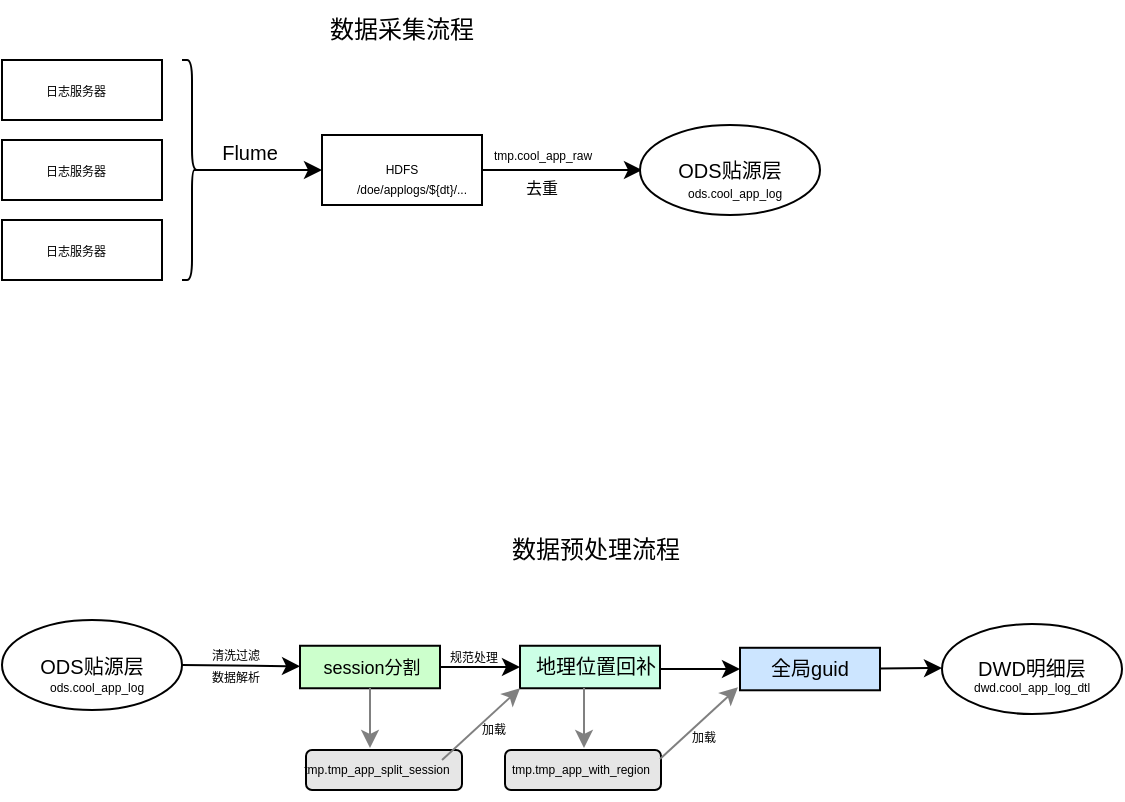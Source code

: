 <mxfile version="18.0.1" type="device"><diagram id="eRSgj1qXR7dHZXu-lRIz" name="第 1 页"><mxGraphModel dx="762" dy="431" grid="1" gridSize="10" guides="1" tooltips="1" connect="1" arrows="1" fold="1" page="1" pageScale="1" pageWidth="827" pageHeight="1169" math="0" shadow="0"><root><mxCell id="0"/><mxCell id="1" parent="0"/><mxCell id="q3Mf1EkechfPd-j5QihB-1" value="数据预处理流程" style="text;html=1;strokeColor=none;fillColor=none;align=center;verticalAlign=middle;whiteSpace=wrap;rounded=0;" vertex="1" parent="1"><mxGeometry x="287" y="290" width="120" height="30" as="geometry"/></mxCell><mxCell id="q3Mf1EkechfPd-j5QihB-3" value="数据采集流程" style="text;html=1;strokeColor=none;fillColor=none;align=center;verticalAlign=middle;whiteSpace=wrap;rounded=0;" vertex="1" parent="1"><mxGeometry x="180" y="30" width="140" height="30" as="geometry"/></mxCell><mxCell id="q3Mf1EkechfPd-j5QihB-4" value="" style="rounded=0;whiteSpace=wrap;html=1;" vertex="1" parent="1"><mxGeometry x="50" y="60" width="80" height="30" as="geometry"/></mxCell><mxCell id="q3Mf1EkechfPd-j5QihB-5" value="&lt;font style=&quot;font-size: 6px;&quot;&gt;日志服务器&lt;/font&gt;" style="text;html=1;strokeColor=none;fillColor=none;align=center;verticalAlign=middle;whiteSpace=wrap;rounded=0;" vertex="1" parent="1"><mxGeometry x="57" y="64" width="60" height="20" as="geometry"/></mxCell><mxCell id="q3Mf1EkechfPd-j5QihB-6" value="" style="rounded=0;whiteSpace=wrap;html=1;" vertex="1" parent="1"><mxGeometry x="50" y="100" width="80" height="30" as="geometry"/></mxCell><mxCell id="q3Mf1EkechfPd-j5QihB-7" value="&lt;font style=&quot;font-size: 6px;&quot;&gt;日志服务器&lt;/font&gt;" style="text;html=1;strokeColor=none;fillColor=none;align=center;verticalAlign=middle;whiteSpace=wrap;rounded=0;" vertex="1" parent="1"><mxGeometry x="57" y="104" width="60" height="20" as="geometry"/></mxCell><mxCell id="q3Mf1EkechfPd-j5QihB-8" value="" style="rounded=0;whiteSpace=wrap;html=1;" vertex="1" parent="1"><mxGeometry x="50" y="140" width="80" height="30" as="geometry"/></mxCell><mxCell id="q3Mf1EkechfPd-j5QihB-9" value="&lt;font style=&quot;font-size: 6px;&quot;&gt;日志服务器&lt;/font&gt;" style="text;html=1;strokeColor=none;fillColor=none;align=center;verticalAlign=middle;whiteSpace=wrap;rounded=0;" vertex="1" parent="1"><mxGeometry x="57" y="144" width="60" height="20" as="geometry"/></mxCell><mxCell id="q3Mf1EkechfPd-j5QihB-11" value="" style="shape=curlyBracket;whiteSpace=wrap;html=1;rounded=1;flipH=1;fontSize=6;size=0.5;" vertex="1" parent="1"><mxGeometry x="140" y="60" width="10" height="110" as="geometry"/></mxCell><mxCell id="q3Mf1EkechfPd-j5QihB-12" value="" style="endArrow=classic;html=1;rounded=0;fontSize=6;exitX=0.1;exitY=0.5;exitDx=0;exitDy=0;exitPerimeter=0;" edge="1" parent="1" source="q3Mf1EkechfPd-j5QihB-11"><mxGeometry width="50" height="50" relative="1" as="geometry"><mxPoint x="360" y="130" as="sourcePoint"/><mxPoint x="210" y="115" as="targetPoint"/></mxGeometry></mxCell><mxCell id="q3Mf1EkechfPd-j5QihB-13" value="" style="rounded=0;whiteSpace=wrap;html=1;fontSize=6;" vertex="1" parent="1"><mxGeometry x="210" y="97.5" width="80" height="35" as="geometry"/></mxCell><mxCell id="q3Mf1EkechfPd-j5QihB-14" value="HDFS" style="text;html=1;strokeColor=none;fillColor=none;align=center;verticalAlign=middle;whiteSpace=wrap;rounded=0;fontSize=6;" vertex="1" parent="1"><mxGeometry x="220" y="100" width="60" height="30" as="geometry"/></mxCell><mxCell id="q3Mf1EkechfPd-j5QihB-15" value="" style="endArrow=classic;html=1;rounded=0;fontSize=6;exitX=1;exitY=0.5;exitDx=0;exitDy=0;" edge="1" parent="1" source="q3Mf1EkechfPd-j5QihB-13"><mxGeometry width="50" height="50" relative="1" as="geometry"><mxPoint x="360" y="130" as="sourcePoint"/><mxPoint x="370" y="115" as="targetPoint"/></mxGeometry></mxCell><mxCell id="q3Mf1EkechfPd-j5QihB-16" value="" style="ellipse;whiteSpace=wrap;html=1;fontSize=6;" vertex="1" parent="1"><mxGeometry x="369" y="92.5" width="90" height="45" as="geometry"/></mxCell><mxCell id="q3Mf1EkechfPd-j5QihB-17" value="&lt;font style=&quot;font-size: 10px;&quot;&gt;ODS贴源层&lt;/font&gt;" style="text;html=1;strokeColor=none;fillColor=none;align=center;verticalAlign=middle;whiteSpace=wrap;rounded=0;fontSize=6;" vertex="1" parent="1"><mxGeometry x="384" y="100" width="60" height="30" as="geometry"/></mxCell><mxCell id="q3Mf1EkechfPd-j5QihB-18" value="&lt;font style=&quot;font-size: 8px;&quot;&gt;去重&lt;/font&gt;" style="text;html=1;strokeColor=none;fillColor=none;align=center;verticalAlign=middle;whiteSpace=wrap;rounded=0;fontSize=10;" vertex="1" parent="1"><mxGeometry x="290" y="107.5" width="60" height="30" as="geometry"/></mxCell><mxCell id="q3Mf1EkechfPd-j5QihB-19" value="&lt;div data-docx-has-block-data=&quot;false&quot; data-page-id=&quot;doxcnuD2HVpImhVT7HSv2yvoO0c&quot;&gt;&lt;div class=&quot;old-record-id-doxcnkOukews2g8Q02dUrg37wBf&quot;&gt;&lt;font style=&quot;font-size: 6px;&quot;&gt;tmp.cool_app_raw&lt;/font&gt;&lt;/div&gt;&lt;/div&gt;&lt;font size=&quot;3&quot;&gt;&lt;span class=&quot;lark-record-clipboard&quot; data-lark-record-format=&quot;docx/text&quot; data-lark-record-data=&quot;{&amp;quot;rootId&amp;quot;:&amp;quot;doxcnuD2HVpImhVT7HSv2yvoO0c&amp;quot;,&amp;quot;text&amp;quot;:{&amp;quot;initialAttributedTexts&amp;quot;:{&amp;quot;text&amp;quot;:{&amp;quot;0&amp;quot;:&amp;quot;tmp.cool_app_raw&amp;quot;},&amp;quot;attribs&amp;quot;:{&amp;quot;0&amp;quot;:&amp;quot;*0*1+g&amp;quot;}},&amp;quot;apool&amp;quot;:{&amp;quot;numToAttrib&amp;quot;:{&amp;quot;0&amp;quot;:[&amp;quot;author&amp;quot;,&amp;quot;7079000554864705564&amp;quot;],&amp;quot;1&amp;quot;:[&amp;quot;bold&amp;quot;,&amp;quot;true&amp;quot;]},&amp;quot;nextNum&amp;quot;:2}},&amp;quot;type&amp;quot;:&amp;quot;text&amp;quot;,&amp;quot;referenceRecordMap&amp;quot;:{},&amp;quot;extra&amp;quot;:{&amp;quot;mention_page_title&amp;quot;:{},&amp;quot;external_mention_url&amp;quot;:{}},&amp;quot;isCut&amp;quot;:false}&quot;&gt;&lt;/span&gt;&lt;/font&gt;" style="text;whiteSpace=wrap;html=1;fontSize=8;" vertex="1" parent="1"><mxGeometry x="294" y="96" width="100" height="30" as="geometry"/></mxCell><mxCell id="q3Mf1EkechfPd-j5QihB-20" value="&lt;div data-docx-has-block-data=&quot;false&quot; data-page-id=&quot;doxcnuD2HVpImhVT7HSv2yvoO0c&quot;&gt;&lt;div class=&quot;old-record-id-doxcnU2EiuSoc2swGYRnmc21qle&quot;&gt;ods.cool_app_log&lt;/div&gt;&lt;/div&gt;&lt;span class=&quot;lark-record-clipboard&quot; data-lark-record-format=&quot;docx/text&quot; data-lark-record-data=&quot;{&amp;quot;rootId&amp;quot;:&amp;quot;doxcnuD2HVpImhVT7HSv2yvoO0c&amp;quot;,&amp;quot;text&amp;quot;:{&amp;quot;initialAttributedTexts&amp;quot;:{&amp;quot;text&amp;quot;:{&amp;quot;0&amp;quot;:&amp;quot;ods.cool_app_log&amp;quot;},&amp;quot;attribs&amp;quot;:{&amp;quot;0&amp;quot;:&amp;quot;*0*1+g&amp;quot;}},&amp;quot;apool&amp;quot;:{&amp;quot;numToAttrib&amp;quot;:{&amp;quot;0&amp;quot;:[&amp;quot;author&amp;quot;,&amp;quot;7079000554864705564&amp;quot;],&amp;quot;1&amp;quot;:[&amp;quot;bold&amp;quot;,&amp;quot;true&amp;quot;]},&amp;quot;nextNum&amp;quot;:2}},&amp;quot;type&amp;quot;:&amp;quot;text&amp;quot;,&amp;quot;referenceRecordMap&amp;quot;:{},&amp;quot;extra&amp;quot;:{&amp;quot;mention_page_title&amp;quot;:{},&amp;quot;external_mention_url&amp;quot;:{}},&amp;quot;isCut&amp;quot;:false}&quot;&gt;&lt;/span&gt;" style="text;whiteSpace=wrap;html=1;fontSize=6;" vertex="1" parent="1"><mxGeometry x="391" y="116.5" width="80" height="20" as="geometry"/></mxCell><mxCell id="q3Mf1EkechfPd-j5QihB-21" value="/doe/applogs/${dt}/..." style="text;html=1;strokeColor=none;fillColor=none;align=center;verticalAlign=middle;whiteSpace=wrap;rounded=0;fontSize=6;" vertex="1" parent="1"><mxGeometry x="220" y="110" width="70" height="30" as="geometry"/></mxCell><mxCell id="q3Mf1EkechfPd-j5QihB-22" value="&lt;font style=&quot;font-size: 10px;&quot;&gt;Flume&lt;/font&gt;" style="text;html=1;strokeColor=none;fillColor=none;align=center;verticalAlign=middle;whiteSpace=wrap;rounded=0;fontSize=6;" vertex="1" parent="1"><mxGeometry x="144" y="91" width="60" height="30" as="geometry"/></mxCell><mxCell id="q3Mf1EkechfPd-j5QihB-24" value="" style="ellipse;whiteSpace=wrap;html=1;fontSize=6;" vertex="1" parent="1"><mxGeometry x="50" y="340" width="90" height="45" as="geometry"/></mxCell><mxCell id="q3Mf1EkechfPd-j5QihB-25" value="&lt;font style=&quot;font-size: 10px;&quot;&gt;ODS贴源层&lt;/font&gt;" style="text;html=1;strokeColor=none;fillColor=none;align=center;verticalAlign=middle;whiteSpace=wrap;rounded=0;fontSize=6;" vertex="1" parent="1"><mxGeometry x="65" y="347.5" width="60" height="30" as="geometry"/></mxCell><mxCell id="q3Mf1EkechfPd-j5QihB-26" value="&lt;div data-docx-has-block-data=&quot;false&quot; data-page-id=&quot;doxcnuD2HVpImhVT7HSv2yvoO0c&quot;&gt;&lt;div class=&quot;old-record-id-doxcnU2EiuSoc2swGYRnmc21qle&quot;&gt;ods.cool_app_log&lt;/div&gt;&lt;/div&gt;&lt;span class=&quot;lark-record-clipboard&quot; data-lark-record-format=&quot;docx/text&quot; data-lark-record-data=&quot;{&amp;quot;rootId&amp;quot;:&amp;quot;doxcnuD2HVpImhVT7HSv2yvoO0c&amp;quot;,&amp;quot;text&amp;quot;:{&amp;quot;initialAttributedTexts&amp;quot;:{&amp;quot;text&amp;quot;:{&amp;quot;0&amp;quot;:&amp;quot;ods.cool_app_log&amp;quot;},&amp;quot;attribs&amp;quot;:{&amp;quot;0&amp;quot;:&amp;quot;*0*1+g&amp;quot;}},&amp;quot;apool&amp;quot;:{&amp;quot;numToAttrib&amp;quot;:{&amp;quot;0&amp;quot;:[&amp;quot;author&amp;quot;,&amp;quot;7079000554864705564&amp;quot;],&amp;quot;1&amp;quot;:[&amp;quot;bold&amp;quot;,&amp;quot;true&amp;quot;]},&amp;quot;nextNum&amp;quot;:2}},&amp;quot;type&amp;quot;:&amp;quot;text&amp;quot;,&amp;quot;referenceRecordMap&amp;quot;:{},&amp;quot;extra&amp;quot;:{&amp;quot;mention_page_title&amp;quot;:{},&amp;quot;external_mention_url&amp;quot;:{}},&amp;quot;isCut&amp;quot;:false}&quot;&gt;&lt;/span&gt;" style="text;whiteSpace=wrap;html=1;fontSize=6;" vertex="1" parent="1"><mxGeometry x="72" y="364" width="80" height="20" as="geometry"/></mxCell><mxCell id="q3Mf1EkechfPd-j5QihB-27" value="" style="endArrow=classic;html=1;rounded=0;fontSize=10;exitX=1;exitY=0.5;exitDx=0;exitDy=0;" edge="1" parent="1" source="q3Mf1EkechfPd-j5QihB-24" target="q3Mf1EkechfPd-j5QihB-28"><mxGeometry width="50" height="50" relative="1" as="geometry"><mxPoint x="350" y="260" as="sourcePoint"/><mxPoint x="400" y="210" as="targetPoint"/></mxGeometry></mxCell><mxCell id="q3Mf1EkechfPd-j5QihB-28" value="" style="rounded=0;whiteSpace=wrap;html=1;fontSize=10;direction=west;fillColor=#CCFFCC;" vertex="1" parent="1"><mxGeometry x="199" y="352.88" width="70" height="21.25" as="geometry"/></mxCell><mxCell id="q3Mf1EkechfPd-j5QihB-29" value="&lt;font style=&quot;font-size: 9px;&quot;&gt;session分割&lt;/font&gt;" style="text;html=1;strokeColor=none;fillColor=none;align=center;verticalAlign=middle;whiteSpace=wrap;rounded=0;fontSize=10;" vertex="1" parent="1"><mxGeometry x="205" y="347.51" width="60" height="30" as="geometry"/></mxCell><mxCell id="q3Mf1EkechfPd-j5QihB-31" value="&lt;font style=&quot;font-size: 6px;&quot;&gt;清洗过滤&lt;br&gt;数据解析&lt;br&gt;&lt;/font&gt;" style="text;html=1;strokeColor=none;fillColor=none;align=center;verticalAlign=middle;whiteSpace=wrap;rounded=0;fontSize=9;" vertex="1" parent="1"><mxGeometry x="137" y="346.5" width="60" height="30" as="geometry"/></mxCell><mxCell id="q3Mf1EkechfPd-j5QihB-38" value="" style="rounded=0;whiteSpace=wrap;html=1;fontSize=10;direction=west;fillColor=#CCFFE6;" vertex="1" parent="1"><mxGeometry x="309" y="352.88" width="70" height="21.25" as="geometry"/></mxCell><mxCell id="q3Mf1EkechfPd-j5QihB-39" value="&lt;font size=&quot;1&quot;&gt;地理位置回补&lt;/font&gt;" style="text;html=1;strokeColor=none;fillColor=none;align=center;verticalAlign=middle;whiteSpace=wrap;rounded=0;fontSize=10;" vertex="1" parent="1"><mxGeometry x="314" y="347.5" width="66" height="30" as="geometry"/></mxCell><mxCell id="q3Mf1EkechfPd-j5QihB-40" value="" style="endArrow=classic;html=1;rounded=0;fontSize=6;exitX=0;exitY=0.5;exitDx=0;exitDy=0;entryX=1;entryY=0.5;entryDx=0;entryDy=0;" edge="1" parent="1" source="q3Mf1EkechfPd-j5QihB-28" target="q3Mf1EkechfPd-j5QihB-38"><mxGeometry width="50" height="50" relative="1" as="geometry"><mxPoint x="350" y="330" as="sourcePoint"/><mxPoint x="400" y="280" as="targetPoint"/></mxGeometry></mxCell><mxCell id="q3Mf1EkechfPd-j5QihB-41" value="" style="endArrow=classic;html=1;rounded=0;fontSize=6;strokeColor=#808080;" edge="1" parent="1"><mxGeometry width="50" height="50" relative="1" as="geometry"><mxPoint x="234" y="374" as="sourcePoint"/><mxPoint x="234" y="404" as="targetPoint"/></mxGeometry></mxCell><mxCell id="q3Mf1EkechfPd-j5QihB-42" value="" style="rounded=1;whiteSpace=wrap;html=1;fontSize=6;fillColor=#E6E6E6;" vertex="1" parent="1"><mxGeometry x="202" y="405" width="78" height="20" as="geometry"/></mxCell><mxCell id="q3Mf1EkechfPd-j5QihB-43" value="tmp.&lt;span style=&quot;background-color: initial;&quot;&gt;tmp_app_split_session&lt;/span&gt;&lt;span class=&quot;lark-record-clipboard&quot; data-lark-record-format=&quot;docx/text&quot; data-lark-record-data=&quot;{&amp;quot;rootId&amp;quot;:&amp;quot;doxcn5RJjSX3RN7HkkpO0s13Ouc&amp;quot;,&amp;quot;text&amp;quot;:{&amp;quot;initialAttributedTexts&amp;quot;:{&amp;quot;text&amp;quot;:{&amp;quot;0&amp;quot;:&amp;quot;tmp_app_split_session2&amp;quot;},&amp;quot;attribs&amp;quot;:{&amp;quot;0&amp;quot;:&amp;quot;*0+m&amp;quot;}},&amp;quot;apool&amp;quot;:{&amp;quot;numToAttrib&amp;quot;:{&amp;quot;0&amp;quot;:[&amp;quot;author&amp;quot;,&amp;quot;7079000554864705564&amp;quot;]},&amp;quot;nextNum&amp;quot;:1}},&amp;quot;type&amp;quot;:&amp;quot;text&amp;quot;,&amp;quot;referenceRecordMap&amp;quot;:{},&amp;quot;extra&amp;quot;:{&amp;quot;mention_page_title&amp;quot;:{},&amp;quot;external_mention_url&amp;quot;:{}},&amp;quot;isCut&amp;quot;:false}&quot;&gt;&lt;/span&gt;" style="text;html=1;strokeColor=none;fillColor=none;align=center;verticalAlign=middle;whiteSpace=wrap;rounded=0;fontSize=6;" vertex="1" parent="1"><mxGeometry x="192.5" y="400" width="89" height="30" as="geometry"/></mxCell><mxCell id="q3Mf1EkechfPd-j5QihB-44" value="" style="endArrow=classic;html=1;rounded=0;fontSize=6;exitX=0.871;exitY=0.333;exitDx=0;exitDy=0;entryX=1;entryY=0;entryDx=0;entryDy=0;exitPerimeter=0;strokeColor=#808080;" edge="1" parent="1" source="q3Mf1EkechfPd-j5QihB-43" target="q3Mf1EkechfPd-j5QihB-38"><mxGeometry width="50" height="50" relative="1" as="geometry"><mxPoint x="350" y="330" as="sourcePoint"/><mxPoint x="400" y="280" as="targetPoint"/></mxGeometry></mxCell><mxCell id="q3Mf1EkechfPd-j5QihB-46" value="" style="endArrow=classic;html=1;rounded=0;fontSize=6;strokeColor=#808080;" edge="1" parent="1"><mxGeometry width="50" height="50" relative="1" as="geometry"><mxPoint x="341.0" y="374" as="sourcePoint"/><mxPoint x="341.0" y="404" as="targetPoint"/></mxGeometry></mxCell><mxCell id="q3Mf1EkechfPd-j5QihB-47" value="" style="rounded=1;whiteSpace=wrap;html=1;fontSize=6;fillColor=#E6E6E6;" vertex="1" parent="1"><mxGeometry x="301.5" y="405" width="78" height="20" as="geometry"/></mxCell><mxCell id="q3Mf1EkechfPd-j5QihB-48" value="&lt;div data-docx-has-block-data=&quot;false&quot; data-page-id=&quot;doxcn5RJjSX3RN7HkkpO0s13Ouc&quot;&gt;&lt;div class=&quot;old-record-id-doxcni4OI2EckgIeqENAxdH95mh&quot;&gt;tmp.tmp_app_with_region&lt;/div&gt;&lt;/div&gt;" style="text;html=1;strokeColor=none;fillColor=none;align=center;verticalAlign=middle;whiteSpace=wrap;rounded=0;fontSize=6;" vertex="1" parent="1"><mxGeometry x="295" y="400" width="89" height="30" as="geometry"/></mxCell><mxCell id="q3Mf1EkechfPd-j5QihB-49" value="" style="rounded=0;whiteSpace=wrap;html=1;fontSize=10;direction=west;fillColor=#CCE5FF;" vertex="1" parent="1"><mxGeometry x="419" y="353.89" width="70" height="21.25" as="geometry"/></mxCell><mxCell id="q3Mf1EkechfPd-j5QihB-50" value="&lt;font size=&quot;1&quot;&gt;全局guid&lt;/font&gt;" style="text;html=1;strokeColor=none;fillColor=none;align=center;verticalAlign=middle;whiteSpace=wrap;rounded=0;fontSize=10;" vertex="1" parent="1"><mxGeometry x="421" y="348.51" width="66" height="30" as="geometry"/></mxCell><mxCell id="q3Mf1EkechfPd-j5QihB-51" value="" style="endArrow=classic;html=1;rounded=0;fontSize=6;exitX=0;exitY=0.5;exitDx=0;exitDy=0;entryX=1;entryY=0.5;entryDx=0;entryDy=0;" edge="1" parent="1" target="q3Mf1EkechfPd-j5QihB-49"><mxGeometry width="50" height="50" relative="1" as="geometry"><mxPoint x="379.0" y="364.515" as="sourcePoint"/><mxPoint x="510" y="281.01" as="targetPoint"/></mxGeometry></mxCell><mxCell id="q3Mf1EkechfPd-j5QihB-52" value="加载" style="text;html=1;strokeColor=none;fillColor=none;align=center;verticalAlign=middle;whiteSpace=wrap;rounded=0;fontSize=6;" vertex="1" parent="1"><mxGeometry x="266" y="379.51" width="60" height="30" as="geometry"/></mxCell><mxCell id="q3Mf1EkechfPd-j5QihB-53" value="" style="endArrow=classic;html=1;rounded=0;fontSize=6;exitX=0.871;exitY=0.333;exitDx=0;exitDy=0;entryX=1;entryY=0;entryDx=0;entryDy=0;exitPerimeter=0;strokeColor=#808080;" edge="1" parent="1"><mxGeometry width="50" height="50" relative="1" as="geometry"><mxPoint x="378.999" y="409.51" as="sourcePoint"/><mxPoint x="417.98" y="373.65" as="targetPoint"/></mxGeometry></mxCell><mxCell id="q3Mf1EkechfPd-j5QihB-54" value="加载" style="text;html=1;strokeColor=none;fillColor=none;align=center;verticalAlign=middle;whiteSpace=wrap;rounded=0;fontSize=6;" vertex="1" parent="1"><mxGeometry x="371" y="384" width="60" height="30" as="geometry"/></mxCell><mxCell id="q3Mf1EkechfPd-j5QihB-55" value="" style="ellipse;whiteSpace=wrap;html=1;fontSize=6;" vertex="1" parent="1"><mxGeometry x="520" y="342.01" width="90" height="45" as="geometry"/></mxCell><mxCell id="q3Mf1EkechfPd-j5QihB-56" value="&lt;font style=&quot;font-size: 10px;&quot;&gt;DWD明细层&lt;/font&gt;" style="text;html=1;strokeColor=none;fillColor=none;align=center;verticalAlign=middle;whiteSpace=wrap;rounded=0;fontSize=6;" vertex="1" parent="1"><mxGeometry x="535" y="348.5" width="60" height="30" as="geometry"/></mxCell><mxCell id="q3Mf1EkechfPd-j5QihB-60" value="" style="endArrow=classic;html=1;rounded=0;fontSize=6;exitX=0;exitY=0.5;exitDx=0;exitDy=0;" edge="1" parent="1"><mxGeometry width="50" height="50" relative="1" as="geometry"><mxPoint x="489.0" y="364.275" as="sourcePoint"/><mxPoint x="520" y="364" as="targetPoint"/></mxGeometry></mxCell><mxCell id="q3Mf1EkechfPd-j5QihB-61" value="&lt;div data-docx-has-block-data=&quot;false&quot; data-page-id=&quot;doxcn5RJjSX3RN7HkkpO0s13Ouc&quot;&gt;&lt;div class=&quot;old-record-id-doxcny48aggQ4CyUcCrwskY5mib&quot;&gt;dwd.cool_app_log_dtl&lt;/div&gt;&lt;/div&gt;" style="text;html=1;strokeColor=none;fillColor=none;align=center;verticalAlign=middle;whiteSpace=wrap;rounded=0;fontSize=6;" vertex="1" parent="1"><mxGeometry x="535" y="359" width="60" height="30" as="geometry"/></mxCell><mxCell id="q3Mf1EkechfPd-j5QihB-63" value="规范处理" style="text;html=1;strokeColor=none;fillColor=none;align=center;verticalAlign=middle;whiteSpace=wrap;rounded=0;fontSize=6;" vertex="1" parent="1"><mxGeometry x="256" y="344.13" width="60" height="30" as="geometry"/></mxCell></root></mxGraphModel></diagram></mxfile>